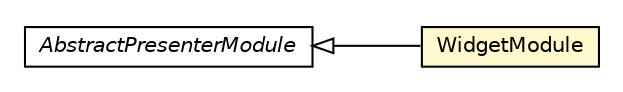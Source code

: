 #!/usr/local/bin/dot
#
# Class diagram 
# Generated by UMLGraph version R5_6-24-gf6e263 (http://www.umlgraph.org/)
#

digraph G {
	edge [fontname="Helvetica",fontsize=10,labelfontname="Helvetica",labelfontsize=10];
	node [fontname="Helvetica",fontsize=10,shape=plaintext];
	nodesep=0.25;
	ranksep=0.5;
	rankdir=LR;
	// com.gwtplatform.mvp.client.gin.AbstractPresenterModule
	c403970 [label=<<table title="com.gwtplatform.mvp.client.gin.AbstractPresenterModule" border="0" cellborder="1" cellspacing="0" cellpadding="2" port="p" href="../../../../mvp/client/gin/AbstractPresenterModule.html">
		<tr><td><table border="0" cellspacing="0" cellpadding="1">
<tr><td align="center" balign="center"><font face="Helvetica-Oblique"> AbstractPresenterModule </font></td></tr>
		</table></td></tr>
		</table>>, URL="../../../../mvp/client/gin/AbstractPresenterModule.html", fontname="Helvetica", fontcolor="black", fontsize=10.0];
	// com.gwtplatform.carstore.client.application.widget.WidgetModule
	c404349 [label=<<table title="com.gwtplatform.carstore.client.application.widget.WidgetModule" border="0" cellborder="1" cellspacing="0" cellpadding="2" port="p" bgcolor="lemonChiffon" href="./WidgetModule.html">
		<tr><td><table border="0" cellspacing="0" cellpadding="1">
<tr><td align="center" balign="center"> WidgetModule </td></tr>
		</table></td></tr>
		</table>>, URL="./WidgetModule.html", fontname="Helvetica", fontcolor="black", fontsize=10.0];
	//com.gwtplatform.carstore.client.application.widget.WidgetModule extends com.gwtplatform.mvp.client.gin.AbstractPresenterModule
	c403970:p -> c404349:p [dir=back,arrowtail=empty];
}

